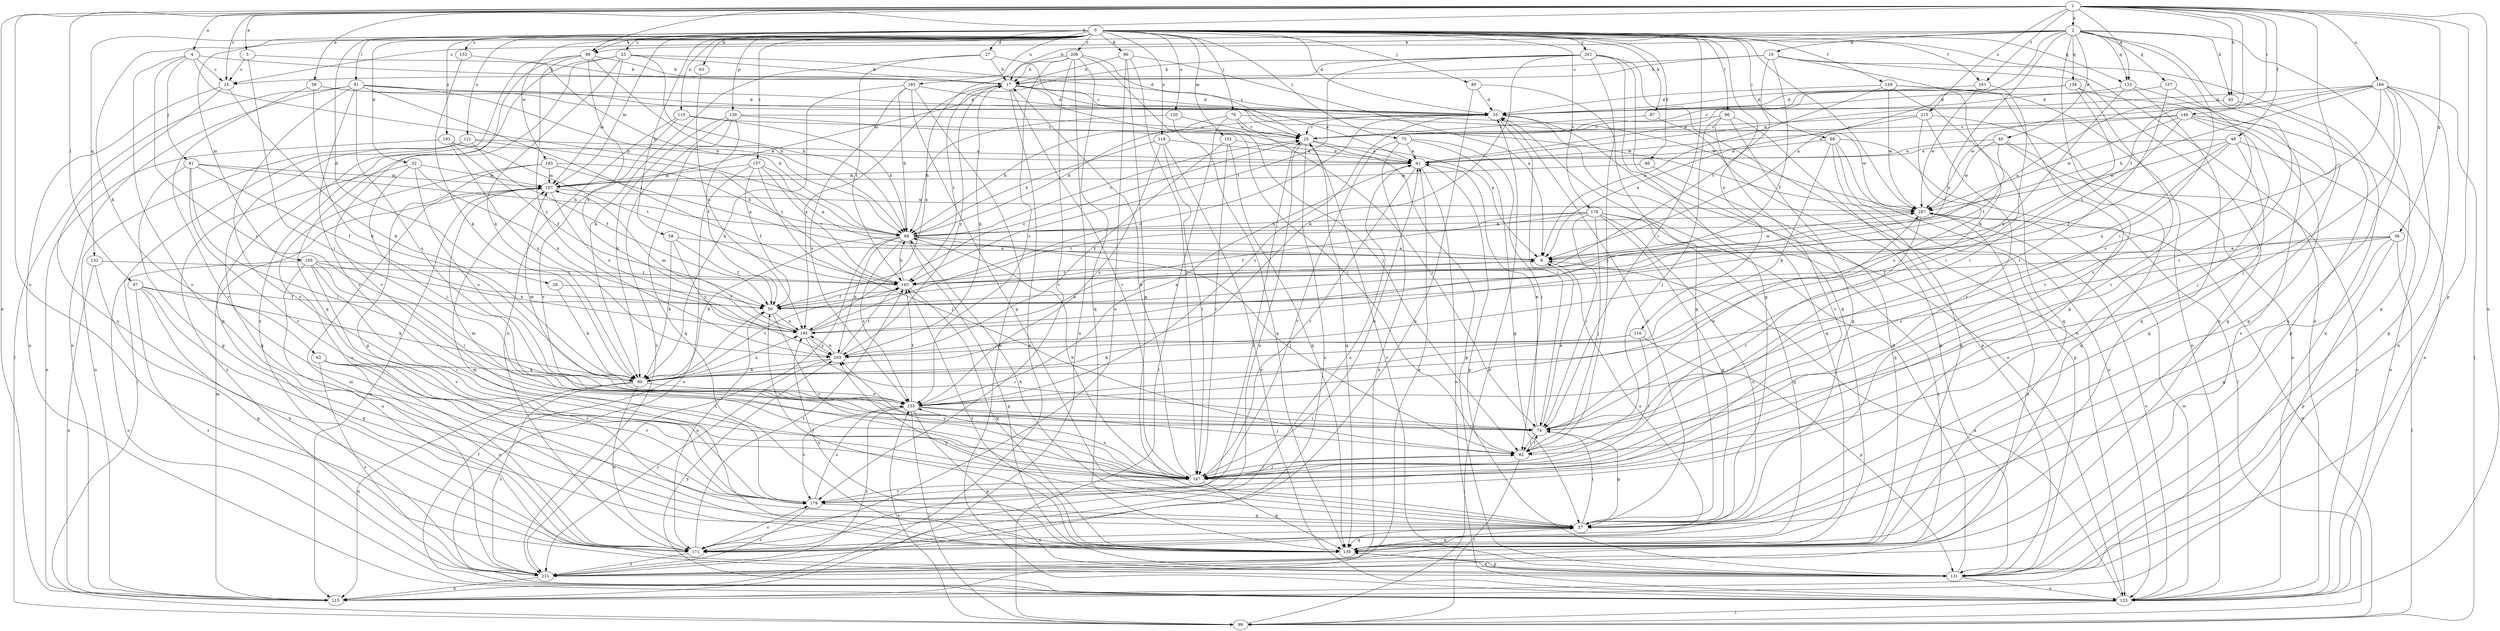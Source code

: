 strict digraph  {
0;
1;
2;
4;
5;
8;
10;
17;
23;
24;
25;
26;
27;
32;
33;
38;
40;
41;
46;
48;
50;
56;
57;
58;
62;
63;
65;
66;
68;
74;
75;
76;
80;
81;
82;
86;
87;
89;
90;
91;
96;
97;
99;
102;
105;
107;
110;
115;
116;
118;
120;
121;
123;
130;
131;
132;
133;
134;
137;
139;
146;
147;
153;
155;
157;
159;
161;
163;
165;
169;
171;
178;
179;
183;
187;
193;
195;
201;
203;
206;
210;
211;
0 -> 23  [label=c];
0 -> 26  [label=d];
0 -> 27  [label=d];
0 -> 32  [label=d];
0 -> 33  [label=d];
0 -> 46  [label=f];
0 -> 58  [label=h];
0 -> 62  [label=h];
0 -> 63  [label=h];
0 -> 68  [label=i];
0 -> 74  [label=i];
0 -> 75  [label=j];
0 -> 76  [label=j];
0 -> 80  [label=j];
0 -> 86  [label=k];
0 -> 87  [label=k];
0 -> 89  [label=k];
0 -> 91  [label=l];
0 -> 96  [label=l];
0 -> 102  [label=m];
0 -> 105  [label=m];
0 -> 107  [label=m];
0 -> 110  [label=n];
0 -> 116  [label=o];
0 -> 118  [label=o];
0 -> 120  [label=o];
0 -> 121  [label=o];
0 -> 123  [label=o];
0 -> 130  [label=p];
0 -> 132  [label=q];
0 -> 133  [label=q];
0 -> 153  [label=s];
0 -> 157  [label=t];
0 -> 159  [label=t];
0 -> 161  [label=t];
0 -> 165  [label=u];
0 -> 178  [label=v];
0 -> 183  [label=w];
0 -> 187  [label=w];
0 -> 193  [label=x];
0 -> 201  [label=y];
0 -> 206  [label=z];
1 -> 2  [label=a];
1 -> 4  [label=a];
1 -> 5  [label=a];
1 -> 24  [label=c];
1 -> 38  [label=e];
1 -> 48  [label=f];
1 -> 50  [label=f];
1 -> 56  [label=g];
1 -> 65  [label=h];
1 -> 89  [label=k];
1 -> 97  [label=l];
1 -> 115  [label=n];
1 -> 123  [label=o];
1 -> 131  [label=p];
1 -> 133  [label=q];
1 -> 146  [label=r];
1 -> 147  [label=r];
1 -> 161  [label=t];
1 -> 169  [label=u];
1 -> 171  [label=u];
1 -> 210  [label=z];
2 -> 8  [label=a];
2 -> 10  [label=b];
2 -> 17  [label=b];
2 -> 24  [label=c];
2 -> 40  [label=e];
2 -> 65  [label=h];
2 -> 74  [label=i];
2 -> 89  [label=k];
2 -> 131  [label=p];
2 -> 133  [label=q];
2 -> 134  [label=q];
2 -> 137  [label=q];
2 -> 147  [label=r];
2 -> 179  [label=v];
2 -> 195  [label=x];
4 -> 17  [label=b];
4 -> 24  [label=c];
4 -> 66  [label=h];
4 -> 81  [label=j];
4 -> 155  [label=s];
4 -> 179  [label=v];
5 -> 24  [label=c];
5 -> 66  [label=h];
5 -> 74  [label=i];
8 -> 163  [label=t];
8 -> 171  [label=u];
8 -> 187  [label=w];
10 -> 17  [label=b];
10 -> 24  [label=c];
10 -> 50  [label=f];
10 -> 90  [label=k];
10 -> 115  [label=n];
10 -> 163  [label=t];
10 -> 211  [label=z];
17 -> 33  [label=d];
17 -> 41  [label=e];
17 -> 82  [label=j];
17 -> 115  [label=n];
17 -> 147  [label=r];
17 -> 163  [label=t];
17 -> 195  [label=x];
17 -> 203  [label=y];
23 -> 17  [label=b];
23 -> 33  [label=d];
23 -> 66  [label=h];
23 -> 90  [label=k];
23 -> 107  [label=m];
23 -> 139  [label=q];
23 -> 211  [label=z];
24 -> 90  [label=k];
24 -> 123  [label=o];
24 -> 171  [label=u];
25 -> 41  [label=e];
25 -> 131  [label=p];
25 -> 139  [label=q];
25 -> 171  [label=u];
25 -> 211  [label=z];
26 -> 50  [label=f];
26 -> 90  [label=k];
27 -> 17  [label=b];
27 -> 25  [label=c];
27 -> 90  [label=k];
27 -> 163  [label=t];
32 -> 74  [label=i];
32 -> 107  [label=m];
32 -> 155  [label=s];
32 -> 195  [label=x];
32 -> 211  [label=z];
33 -> 25  [label=c];
33 -> 74  [label=i];
33 -> 123  [label=o];
33 -> 139  [label=q];
33 -> 155  [label=s];
38 -> 33  [label=d];
38 -> 90  [label=k];
38 -> 179  [label=v];
38 -> 187  [label=w];
40 -> 41  [label=e];
40 -> 123  [label=o];
40 -> 139  [label=q];
40 -> 163  [label=t];
40 -> 187  [label=w];
41 -> 107  [label=m];
41 -> 123  [label=o];
41 -> 131  [label=p];
41 -> 147  [label=r];
41 -> 171  [label=u];
46 -> 107  [label=m];
46 -> 139  [label=q];
48 -> 41  [label=e];
48 -> 50  [label=f];
48 -> 57  [label=g];
48 -> 123  [label=o];
48 -> 187  [label=w];
48 -> 195  [label=x];
50 -> 25  [label=c];
50 -> 147  [label=r];
50 -> 171  [label=u];
50 -> 195  [label=x];
56 -> 8  [label=a];
56 -> 50  [label=f];
56 -> 57  [label=g];
56 -> 99  [label=l];
56 -> 131  [label=p];
56 -> 155  [label=s];
57 -> 33  [label=d];
57 -> 66  [label=h];
57 -> 74  [label=i];
57 -> 139  [label=q];
57 -> 171  [label=u];
57 -> 203  [label=y];
58 -> 8  [label=a];
58 -> 50  [label=f];
58 -> 90  [label=k];
58 -> 203  [label=y];
62 -> 90  [label=k];
62 -> 147  [label=r];
62 -> 171  [label=u];
62 -> 179  [label=v];
62 -> 211  [label=z];
63 -> 195  [label=x];
65 -> 8  [label=a];
65 -> 131  [label=p];
66 -> 8  [label=a];
66 -> 25  [label=c];
66 -> 33  [label=d];
66 -> 82  [label=j];
66 -> 90  [label=k];
66 -> 131  [label=p];
66 -> 155  [label=s];
66 -> 203  [label=y];
66 -> 211  [label=z];
68 -> 41  [label=e];
68 -> 90  [label=k];
68 -> 99  [label=l];
68 -> 123  [label=o];
68 -> 131  [label=p];
68 -> 139  [label=q];
74 -> 8  [label=a];
74 -> 41  [label=e];
74 -> 57  [label=g];
74 -> 82  [label=j];
74 -> 187  [label=w];
75 -> 41  [label=e];
75 -> 57  [label=g];
75 -> 82  [label=j];
75 -> 115  [label=n];
75 -> 179  [label=v];
76 -> 25  [label=c];
76 -> 66  [label=h];
76 -> 74  [label=i];
76 -> 99  [label=l];
76 -> 187  [label=w];
80 -> 33  [label=d];
80 -> 57  [label=g];
80 -> 171  [label=u];
81 -> 50  [label=f];
81 -> 57  [label=g];
81 -> 66  [label=h];
81 -> 74  [label=i];
81 -> 107  [label=m];
81 -> 147  [label=r];
82 -> 74  [label=i];
82 -> 99  [label=l];
82 -> 147  [label=r];
86 -> 8  [label=a];
86 -> 17  [label=b];
86 -> 57  [label=g];
86 -> 147  [label=r];
86 -> 171  [label=u];
87 -> 25  [label=c];
87 -> 131  [label=p];
89 -> 17  [label=b];
89 -> 66  [label=h];
89 -> 131  [label=p];
89 -> 179  [label=v];
89 -> 195  [label=x];
89 -> 203  [label=y];
90 -> 115  [label=n];
90 -> 155  [label=s];
90 -> 163  [label=t];
90 -> 171  [label=u];
90 -> 195  [label=x];
90 -> 211  [label=z];
91 -> 33  [label=d];
91 -> 66  [label=h];
91 -> 99  [label=l];
91 -> 115  [label=n];
91 -> 147  [label=r];
91 -> 155  [label=s];
91 -> 163  [label=t];
91 -> 179  [label=v];
91 -> 187  [label=w];
96 -> 25  [label=c];
96 -> 57  [label=g];
96 -> 82  [label=j];
96 -> 131  [label=p];
96 -> 179  [label=v];
97 -> 50  [label=f];
97 -> 90  [label=k];
97 -> 139  [label=q];
97 -> 171  [label=u];
97 -> 211  [label=z];
99 -> 33  [label=d];
99 -> 155  [label=s];
99 -> 187  [label=w];
102 -> 41  [label=e];
102 -> 139  [label=q];
102 -> 147  [label=r];
102 -> 203  [label=y];
105 -> 74  [label=i];
105 -> 123  [label=o];
105 -> 147  [label=r];
105 -> 163  [label=t];
105 -> 171  [label=u];
105 -> 179  [label=v];
105 -> 195  [label=x];
107 -> 115  [label=n];
107 -> 187  [label=w];
107 -> 195  [label=x];
110 -> 25  [label=c];
110 -> 66  [label=h];
110 -> 147  [label=r];
110 -> 171  [label=u];
115 -> 107  [label=m];
116 -> 90  [label=k];
116 -> 131  [label=p];
116 -> 147  [label=r];
116 -> 203  [label=y];
118 -> 41  [label=e];
118 -> 66  [label=h];
118 -> 123  [label=o];
118 -> 147  [label=r];
118 -> 155  [label=s];
120 -> 25  [label=c];
120 -> 66  [label=h];
120 -> 139  [label=q];
121 -> 41  [label=e];
121 -> 50  [label=f];
121 -> 99  [label=l];
121 -> 115  [label=n];
121 -> 139  [label=q];
121 -> 163  [label=t];
123 -> 8  [label=a];
123 -> 50  [label=f];
123 -> 99  [label=l];
123 -> 187  [label=w];
123 -> 203  [label=y];
130 -> 8  [label=a];
130 -> 25  [label=c];
130 -> 50  [label=f];
130 -> 90  [label=k];
130 -> 139  [label=q];
130 -> 211  [label=z];
131 -> 25  [label=c];
131 -> 33  [label=d];
131 -> 123  [label=o];
131 -> 139  [label=q];
132 -> 115  [label=n];
132 -> 131  [label=p];
132 -> 163  [label=t];
133 -> 33  [label=d];
133 -> 139  [label=q];
133 -> 203  [label=y];
133 -> 211  [label=z];
134 -> 25  [label=c];
134 -> 33  [label=d];
134 -> 41  [label=e];
134 -> 74  [label=i];
134 -> 139  [label=q];
134 -> 147  [label=r];
137 -> 33  [label=d];
137 -> 74  [label=i];
137 -> 147  [label=r];
139 -> 50  [label=f];
139 -> 57  [label=g];
139 -> 107  [label=m];
139 -> 131  [label=p];
139 -> 163  [label=t];
139 -> 195  [label=x];
146 -> 25  [label=c];
146 -> 41  [label=e];
146 -> 57  [label=g];
146 -> 82  [label=j];
146 -> 123  [label=o];
146 -> 163  [label=t];
146 -> 187  [label=w];
147 -> 17  [label=b];
147 -> 41  [label=e];
147 -> 66  [label=h];
147 -> 82  [label=j];
147 -> 107  [label=m];
147 -> 139  [label=q];
147 -> 155  [label=s];
147 -> 179  [label=v];
147 -> 203  [label=y];
153 -> 17  [label=b];
153 -> 90  [label=k];
155 -> 41  [label=e];
155 -> 74  [label=i];
155 -> 82  [label=j];
155 -> 99  [label=l];
155 -> 107  [label=m];
155 -> 131  [label=p];
155 -> 163  [label=t];
155 -> 179  [label=v];
155 -> 211  [label=z];
157 -> 8  [label=a];
157 -> 50  [label=f];
157 -> 82  [label=j];
157 -> 107  [label=m];
157 -> 123  [label=o];
157 -> 163  [label=t];
159 -> 8  [label=a];
159 -> 33  [label=d];
159 -> 57  [label=g];
159 -> 123  [label=o];
159 -> 139  [label=q];
159 -> 187  [label=w];
161 -> 33  [label=d];
161 -> 74  [label=i];
161 -> 187  [label=w];
163 -> 50  [label=f];
163 -> 66  [label=h];
163 -> 139  [label=q];
165 -> 33  [label=d];
165 -> 57  [label=g];
165 -> 66  [label=h];
165 -> 90  [label=k];
165 -> 123  [label=o];
165 -> 155  [label=s];
169 -> 33  [label=d];
169 -> 41  [label=e];
169 -> 66  [label=h];
169 -> 82  [label=j];
169 -> 99  [label=l];
169 -> 115  [label=n];
169 -> 131  [label=p];
169 -> 155  [label=s];
169 -> 171  [label=u];
169 -> 187  [label=w];
171 -> 25  [label=c];
171 -> 163  [label=t];
171 -> 179  [label=v];
171 -> 211  [label=z];
178 -> 50  [label=f];
178 -> 57  [label=g];
178 -> 66  [label=h];
178 -> 74  [label=i];
178 -> 82  [label=j];
178 -> 139  [label=q];
178 -> 163  [label=t];
178 -> 171  [label=u];
178 -> 211  [label=z];
179 -> 57  [label=g];
179 -> 155  [label=s];
179 -> 211  [label=z];
183 -> 8  [label=a];
183 -> 57  [label=g];
183 -> 66  [label=h];
183 -> 107  [label=m];
183 -> 171  [label=u];
187 -> 66  [label=h];
187 -> 123  [label=o];
187 -> 147  [label=r];
187 -> 211  [label=z];
193 -> 41  [label=e];
193 -> 50  [label=f];
193 -> 115  [label=n];
193 -> 163  [label=t];
193 -> 203  [label=y];
195 -> 8  [label=a];
195 -> 33  [label=d];
195 -> 74  [label=i];
195 -> 107  [label=m];
195 -> 203  [label=y];
201 -> 17  [label=b];
201 -> 57  [label=g];
201 -> 82  [label=j];
201 -> 90  [label=k];
201 -> 107  [label=m];
201 -> 123  [label=o];
201 -> 139  [label=q];
201 -> 163  [label=t];
203 -> 17  [label=b];
203 -> 90  [label=k];
203 -> 163  [label=t];
203 -> 195  [label=x];
203 -> 211  [label=z];
206 -> 17  [label=b];
206 -> 25  [label=c];
206 -> 82  [label=j];
206 -> 115  [label=n];
206 -> 139  [label=q];
206 -> 155  [label=s];
206 -> 179  [label=v];
206 -> 195  [label=x];
210 -> 8  [label=a];
210 -> 25  [label=c];
210 -> 123  [label=o];
210 -> 147  [label=r];
210 -> 155  [label=s];
211 -> 41  [label=e];
211 -> 107  [label=m];
211 -> 115  [label=n];
}
